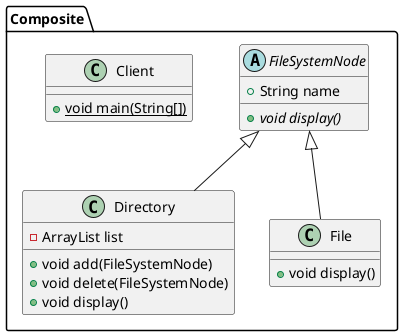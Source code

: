 @startuml
class Composite.Directory {
- ArrayList list
+ void add(FileSystemNode)
+ void delete(FileSystemNode)
+ void display()
}


class Composite.File {
+ void display()
}

abstract class Composite.FileSystemNode {
+ String name
+ {abstract}void display()
}


class Composite.Client {
+ {static} void main(String[])
}



Composite.FileSystemNode <|-- Composite.Directory
Composite.FileSystemNode <|-- Composite.File
@enduml